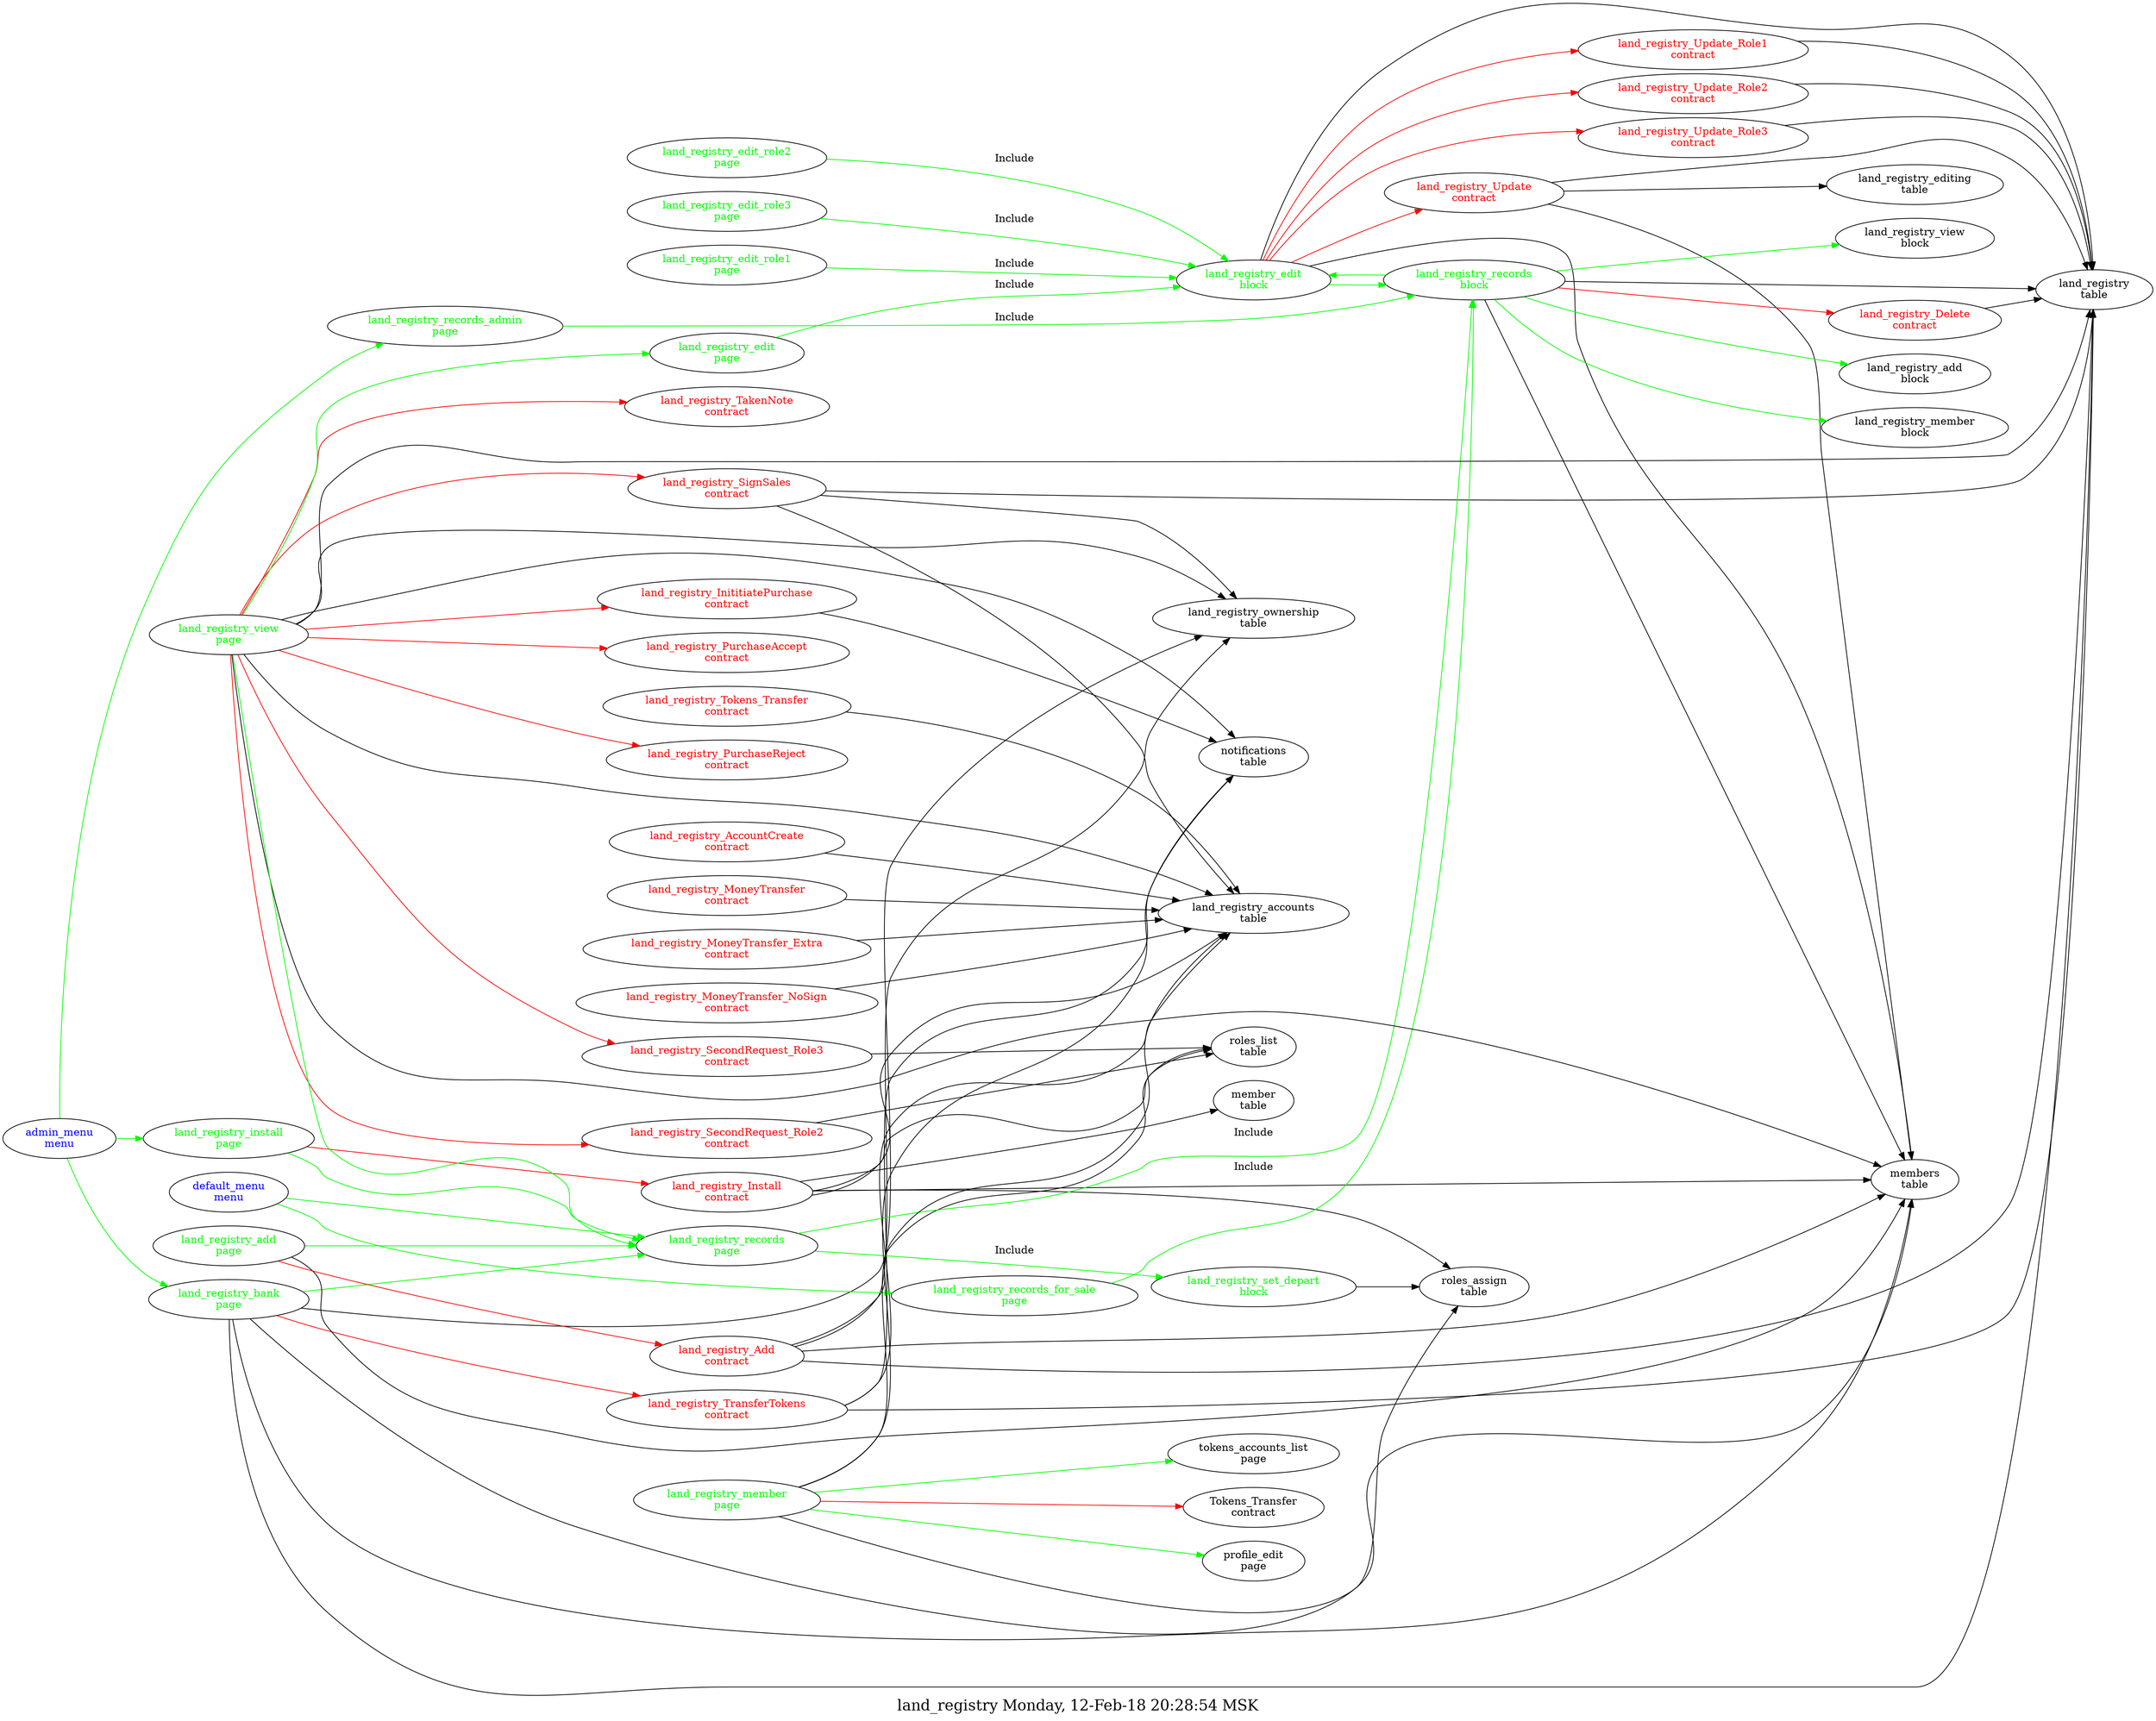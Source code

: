 digraph G {
fontsize="20.0";
label="land_registry Monday, 12-Feb-18 20:28:54 MSK";
rankdir=LR;
"land_registry_edit\nblock" -> "land_registry_Update_Role1\ncontract"  [ color=red ]
"land_registry_edit\nblock" -> "land_registry_Update_Role2\ncontract"  [ color=red ]
"land_registry_edit\nblock" -> "land_registry_Update_Role3\ncontract"  [ color=red ]
"land_registry_edit\nblock" -> "land_registry_Update\ncontract"  [ color=red ]
"land_registry_edit\nblock" -> "land_registry\ntable"
"land_registry_edit\nblock" -> "members\ntable"
"land_registry_edit\nblock" -> "land_registry_records\nblock"  [ color=green ]
"land_registry_edit\nblock" [fontcolor=green, group=blocks];
"land_registry_records\nblock" -> "land_registry_Delete\ncontract"  [ color=red ]
"land_registry_records\nblock" -> "land_registry\ntable"
"land_registry_records\nblock" -> "members\ntable"
"land_registry_records\nblock" -> "land_registry_member\nblock"  [ color=green ]
"land_registry_records\nblock" -> "land_registry_view\nblock"  [ color=green ]
"land_registry_records\nblock" -> "land_registry_edit\nblock"  [ color=green ]
"land_registry_records\nblock" -> "land_registry_add\nblock"  [ color=green ]
"land_registry_records\nblock" [fontcolor=green, group=blocks];
"land_registry_set_depart\nblock" -> "roles_assign\ntable"
"land_registry_set_depart\nblock" [fontcolor=green, group=blocks];
"land_registry_AccountCreate\ncontract" -> "land_registry_accounts\ntable"
"land_registry_AccountCreate\ncontract" [fontcolor=red, group=contracts];
"land_registry_Add\ncontract" -> "members\ntable"
"land_registry_Add\ncontract" -> "roles_list\ntable"
"land_registry_Add\ncontract" -> "land_registry\ntable"
"land_registry_Add\ncontract" -> "land_registry_ownership\ntable"
"land_registry_Add\ncontract" [fontcolor=red, group=contracts];
"land_registry_Delete\ncontract" -> "land_registry\ntable"
"land_registry_Delete\ncontract" [fontcolor=red, group=contracts];
"land_registry_InititiatePurchase\ncontract" -> "notifications\ntable"
"land_registry_InititiatePurchase\ncontract" [fontcolor=red, group=contracts];
"land_registry_Install\ncontract" -> "member\ntable"
"land_registry_Install\ncontract" -> "members\ntable"
"land_registry_Install\ncontract" -> "land_registry_accounts\ntable"
"land_registry_Install\ncontract" -> "roles_list\ntable"
"land_registry_Install\ncontract" -> "roles_assign\ntable"
"land_registry_Install\ncontract" [fontcolor=red, group=contracts];
"land_registry_MoneyTransfer\ncontract" -> "land_registry_accounts\ntable"
"land_registry_MoneyTransfer\ncontract" [fontcolor=red, group=contracts];
"land_registry_MoneyTransfer_Extra\ncontract" -> "land_registry_accounts\ntable"
"land_registry_MoneyTransfer_Extra\ncontract" [fontcolor=red, group=contracts];
"land_registry_MoneyTransfer_NoSign\ncontract" -> "land_registry_accounts\ntable"
"land_registry_MoneyTransfer_NoSign\ncontract" [fontcolor=red, group=contracts];
"land_registry_PurchaseAccept\ncontract" [fontcolor=red, group=contracts];
"land_registry_PurchaseReject\ncontract" [fontcolor=red, group=contracts];
"land_registry_SecondRequest_Role2\ncontract" -> "roles_list\ntable"
"land_registry_SecondRequest_Role2\ncontract" [fontcolor=red, group=contracts];
"land_registry_SecondRequest_Role3\ncontract" -> "roles_list\ntable"
"land_registry_SecondRequest_Role3\ncontract" [fontcolor=red, group=contracts];
"land_registry_SignSales\ncontract" -> "land_registry_ownership\ntable"
"land_registry_SignSales\ncontract" -> "land_registry\ntable"
"land_registry_SignSales\ncontract" -> "land_registry_accounts\ntable"
"land_registry_SignSales\ncontract" [fontcolor=red, group=contracts];
"land_registry_TakenNote\ncontract" [fontcolor=red, group=contracts];
"land_registry_Tokens_Transfer\ncontract" -> "land_registry_accounts\ntable"
"land_registry_Tokens_Transfer\ncontract" [fontcolor=red, group=contracts];
"land_registry_TransferTokens\ncontract" -> "notifications\ntable"
"land_registry_TransferTokens\ncontract" -> "land_registry\ntable"
"land_registry_TransferTokens\ncontract" -> "land_registry_accounts\ntable"
"land_registry_TransferTokens\ncontract" [fontcolor=red, group=contracts];
"land_registry_Update\ncontract" -> "land_registry\ntable"
"land_registry_Update\ncontract" -> "members\ntable"
"land_registry_Update\ncontract" -> "land_registry_editing\ntable"
"land_registry_Update\ncontract" [fontcolor=red, group=contracts];
"land_registry_Update_Role1\ncontract" -> "land_registry\ntable"
"land_registry_Update_Role1\ncontract" [fontcolor=red, group=contracts];
"land_registry_Update_Role2\ncontract" -> "land_registry\ntable"
"land_registry_Update_Role2\ncontract" [fontcolor=red, group=contracts];
"land_registry_Update_Role3\ncontract" -> "land_registry\ntable"
"land_registry_Update_Role3\ncontract" [fontcolor=red, group=contracts];
"admin_menu\nmenu" -> "land_registry_records_admin\npage"  [ color=green ]
"admin_menu\nmenu" -> "land_registry_bank\npage"  [ color=green ]
"admin_menu\nmenu" -> "land_registry_install\npage"  [ color=green ]
"admin_menu\nmenu" [fontcolor=blue, group=menus];
"default_menu\nmenu" -> "land_registry_records\npage"  [ color=green ]
"default_menu\nmenu" -> "land_registry_records_for_sale\npage"  [ color=green ]
"default_menu\nmenu" [fontcolor=blue, group=menus];
"land_registry_add\npage" -> "land_registry_Add\ncontract"  [ color=red ]
"land_registry_add\npage" -> "members\ntable"
"land_registry_add\npage" -> "land_registry_records\npage"  [ color=green ]
"land_registry_add\npage" [fontcolor=green, group=pages];
"land_registry_bank\npage" -> "land_registry_TransferTokens\ncontract"  [ color=red ]
"land_registry_bank\npage" -> "land_registry_ownership\ntable"
"land_registry_bank\npage" -> "land_registry\ntable"
"land_registry_bank\npage" -> "roles_assign\ntable"
"land_registry_bank\npage" -> "members\ntable"
"land_registry_bank\npage" -> "land_registry_records\npage"  [ color=green ]
"land_registry_bank\npage" [fontcolor=green, group=pages];
"land_registry_edit\npage" -> "land_registry_edit\nblock"  [ color=green, label=Include ]
"land_registry_edit\npage" [fontcolor=green, group=pages];
"land_registry_edit_role1\npage" -> "land_registry_edit\nblock"  [ color=green, label=Include ]
"land_registry_edit_role1\npage" [fontcolor=green, group=pages];
"land_registry_edit_role2\npage" -> "land_registry_edit\nblock"  [ color=green, label=Include ]
"land_registry_edit_role2\npage" [fontcolor=green, group=pages];
"land_registry_edit_role3\npage" -> "land_registry_edit\nblock"  [ color=green, label=Include ]
"land_registry_edit_role3\npage" [fontcolor=green, group=pages];
"land_registry_install\npage" -> "land_registry_Install\ncontract"  [ color=red ]
"land_registry_install\npage" -> "land_registry_records\npage"  [ color=green ]
"land_registry_install\npage" [fontcolor=green, group=pages];
"land_registry_member\npage" -> "Tokens_Transfer\ncontract"  [ color=red ]
"land_registry_member\npage" -> "members\ntable"
"land_registry_member\npage" -> "notifications\ntable"
"land_registry_member\npage" -> "land_registry_accounts\ntable"
"land_registry_member\npage" -> "profile_edit\npage"  [ color=green ]
"land_registry_member\npage" -> "tokens_accounts_list\npage"  [ color=green ]
"land_registry_member\npage" [fontcolor=green, group=pages];
"land_registry_records\npage" -> "land_registry_set_depart\nblock"  [ color=green, label=Include ]
"land_registry_records\npage" -> "land_registry_records\nblock"  [ color=green, label=Include ]
"land_registry_records\npage" [fontcolor=green, group=pages];
"land_registry_records_admin\npage" -> "land_registry_records\nblock"  [ color=green, label=Include ]
"land_registry_records_admin\npage" [fontcolor=green, group=pages];
"land_registry_records_for_sale\npage" -> "land_registry_records\nblock"  [ color=green, label=Include ]
"land_registry_records_for_sale\npage" [fontcolor=green, group=pages];
"land_registry_view\npage" -> "land_registry_SecondRequest_Role2\ncontract"  [ color=red ]
"land_registry_view\npage" -> "land_registry_SecondRequest_Role3\ncontract"  [ color=red ]
"land_registry_view\npage" -> "land_registry_InititiatePurchase\ncontract"  [ color=red ]
"land_registry_view\npage" -> "land_registry_PurchaseReject\ncontract"  [ color=red ]
"land_registry_view\npage" -> "land_registry_PurchaseAccept\ncontract"  [ color=red ]
"land_registry_view\npage" -> "land_registry_SignSales\ncontract"  [ color=red ]
"land_registry_view\npage" -> "land_registry_TakenNote\ncontract"  [ color=red ]
"land_registry_view\npage" -> "land_registry\ntable"
"land_registry_view\npage" -> "land_registry_ownership\ntable"
"land_registry_view\npage" -> "members\ntable"
"land_registry_view\npage" -> "notifications\ntable"
"land_registry_view\npage" -> "land_registry_accounts\ntable"
"land_registry_view\npage" -> "land_registry_records\npage"  [ color=green ]
"land_registry_view\npage" -> "land_registry_edit\npage"  [ color=green ]
"land_registry_view\npage" [fontcolor=green, group=pages];
}
